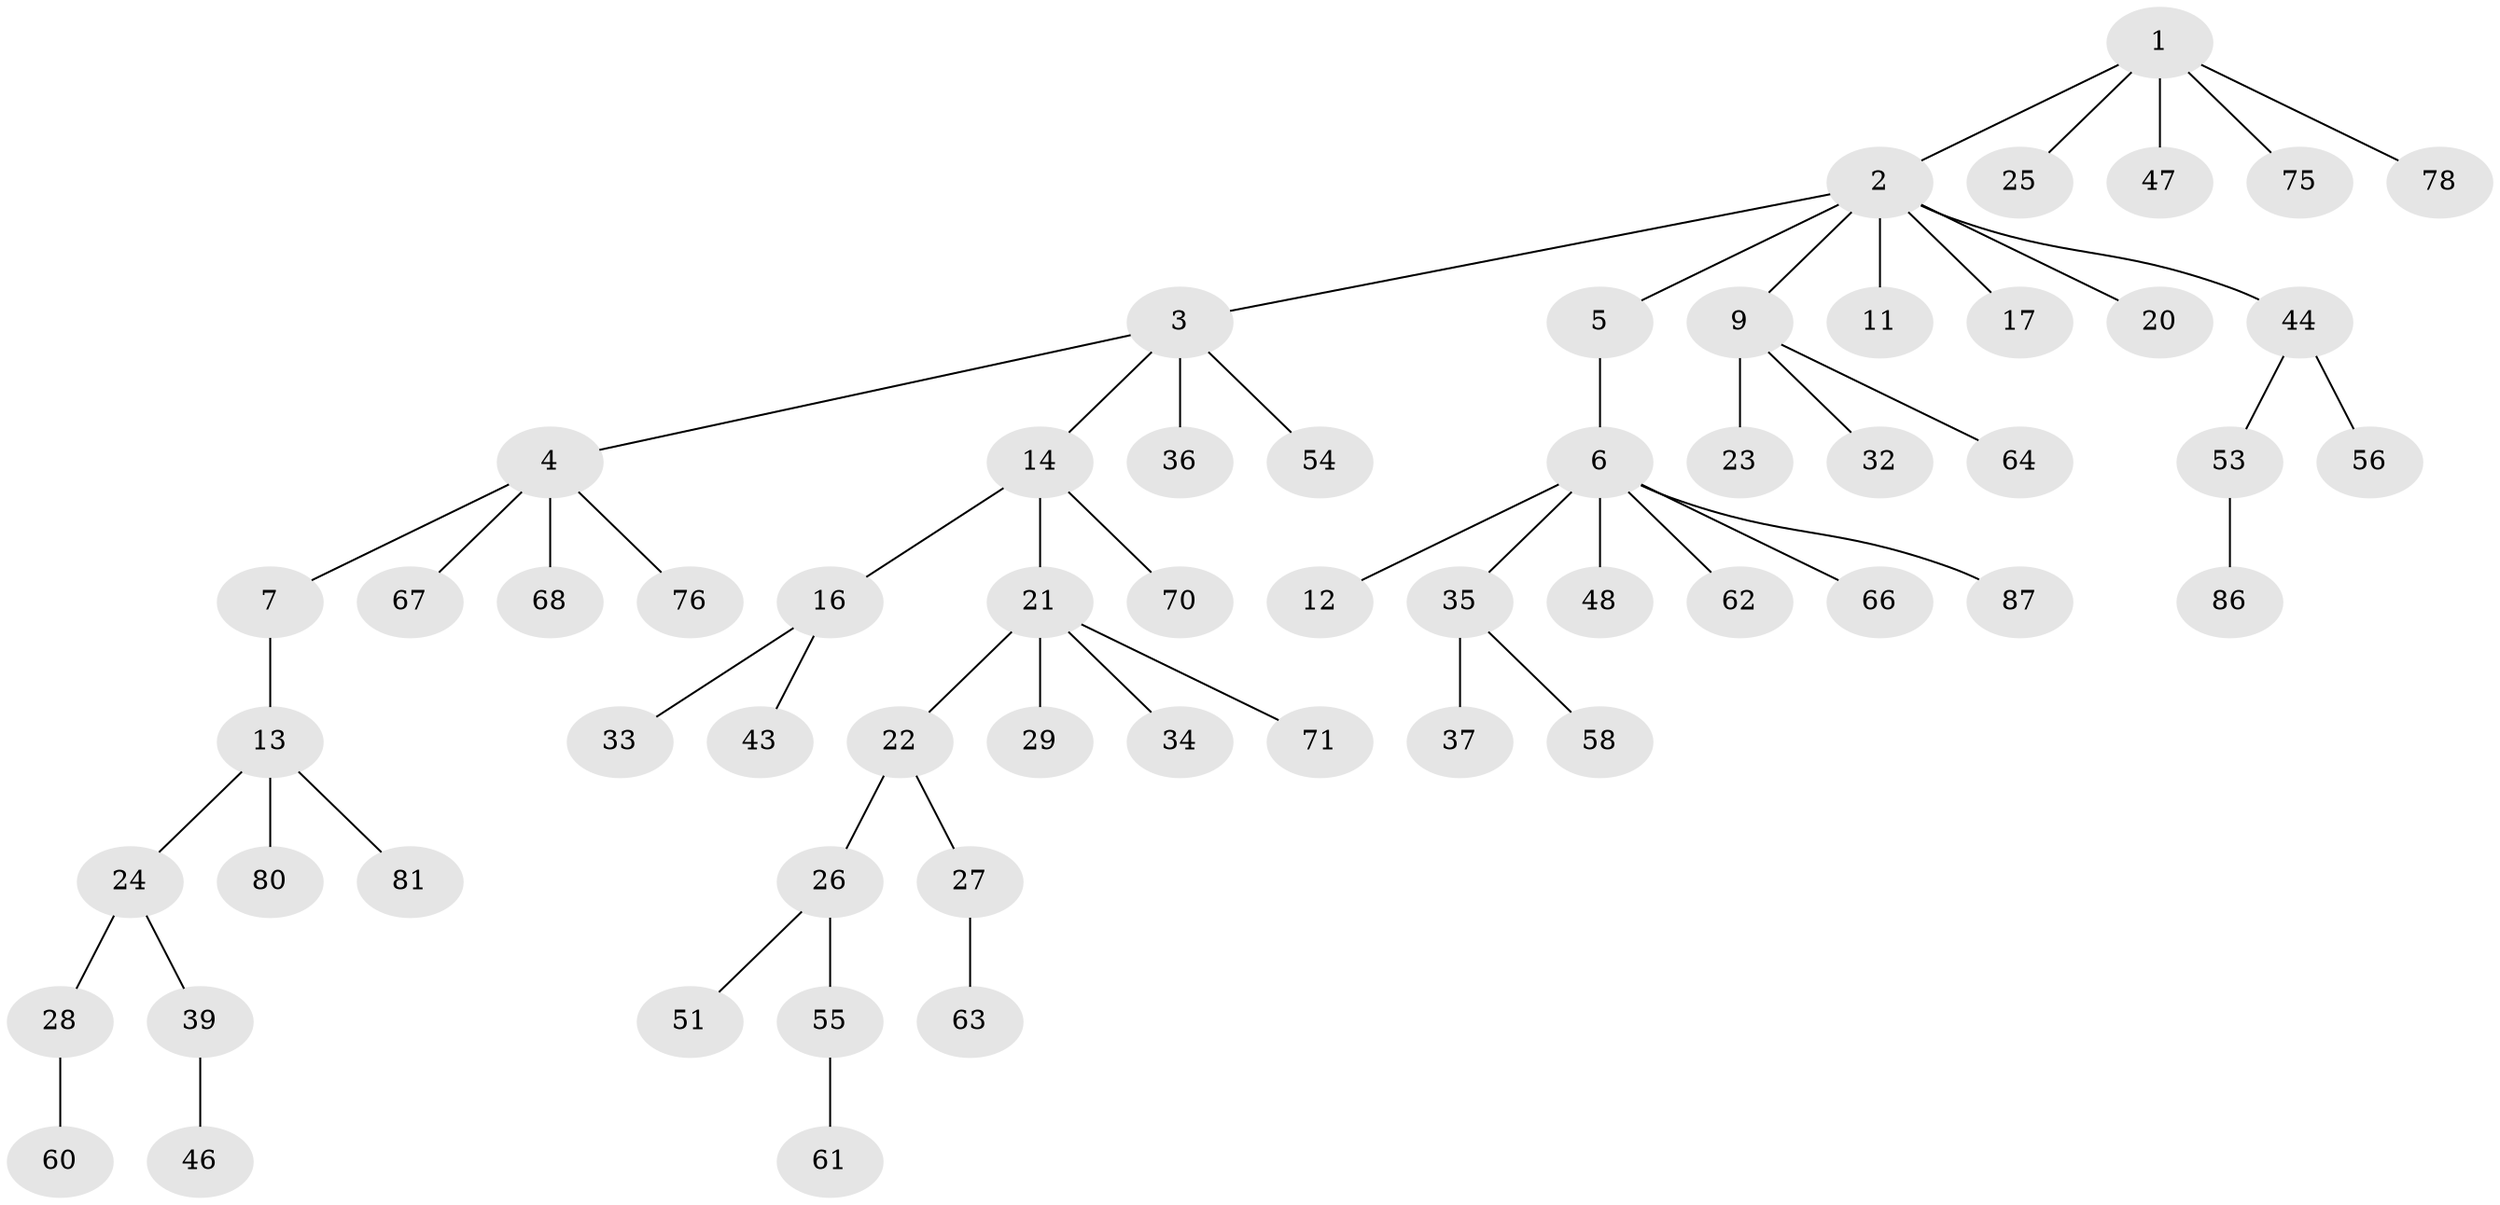 // original degree distribution, {4: 0.10227272727272728, 6: 0.045454545454545456, 3: 0.09090909090909091, 2: 0.2159090909090909, 5: 0.011363636363636364, 1: 0.5340909090909091}
// Generated by graph-tools (version 1.1) at 2025/42/03/06/25 10:42:02]
// undirected, 59 vertices, 58 edges
graph export_dot {
graph [start="1"]
  node [color=gray90,style=filled];
  1 [super="+10"];
  2 [super="+8"];
  3 [super="+82"];
  4 [super="+18"];
  5 [super="+73"];
  6 [super="+40"];
  7;
  9 [super="+41"];
  11 [super="+88"];
  12 [super="+49"];
  13 [super="+52"];
  14 [super="+15"];
  16 [super="+19"];
  17;
  20;
  21 [super="+38"];
  22 [super="+69"];
  23 [super="+31"];
  24 [super="+84"];
  25 [super="+50"];
  26 [super="+74"];
  27 [super="+30"];
  28 [super="+45"];
  29 [super="+59"];
  32;
  33;
  34 [super="+42"];
  35;
  36;
  37 [super="+85"];
  39 [super="+57"];
  43;
  44 [super="+77"];
  46;
  47;
  48;
  51;
  53 [super="+72"];
  54;
  55;
  56;
  58 [super="+65"];
  60;
  61;
  62;
  63 [super="+83"];
  64;
  66;
  67 [super="+79"];
  68;
  70;
  71;
  75;
  76;
  78;
  80;
  81;
  86;
  87;
  1 -- 2;
  1 -- 47;
  1 -- 75;
  1 -- 25;
  1 -- 78;
  2 -- 3;
  2 -- 5;
  2 -- 9;
  2 -- 11;
  2 -- 17;
  2 -- 20;
  2 -- 44;
  3 -- 4;
  3 -- 14;
  3 -- 36;
  3 -- 54;
  4 -- 7;
  4 -- 76;
  4 -- 67;
  4 -- 68;
  5 -- 6;
  6 -- 12;
  6 -- 35;
  6 -- 48;
  6 -- 66;
  6 -- 62;
  6 -- 87;
  7 -- 13;
  9 -- 23;
  9 -- 32;
  9 -- 64;
  13 -- 24;
  13 -- 80;
  13 -- 81;
  14 -- 16;
  14 -- 21;
  14 -- 70;
  16 -- 33;
  16 -- 43;
  21 -- 22;
  21 -- 29;
  21 -- 34;
  21 -- 71;
  22 -- 26;
  22 -- 27;
  24 -- 28;
  24 -- 39;
  26 -- 51;
  26 -- 55;
  27 -- 63;
  28 -- 60;
  35 -- 37;
  35 -- 58;
  39 -- 46;
  44 -- 53;
  44 -- 56;
  53 -- 86;
  55 -- 61;
}
